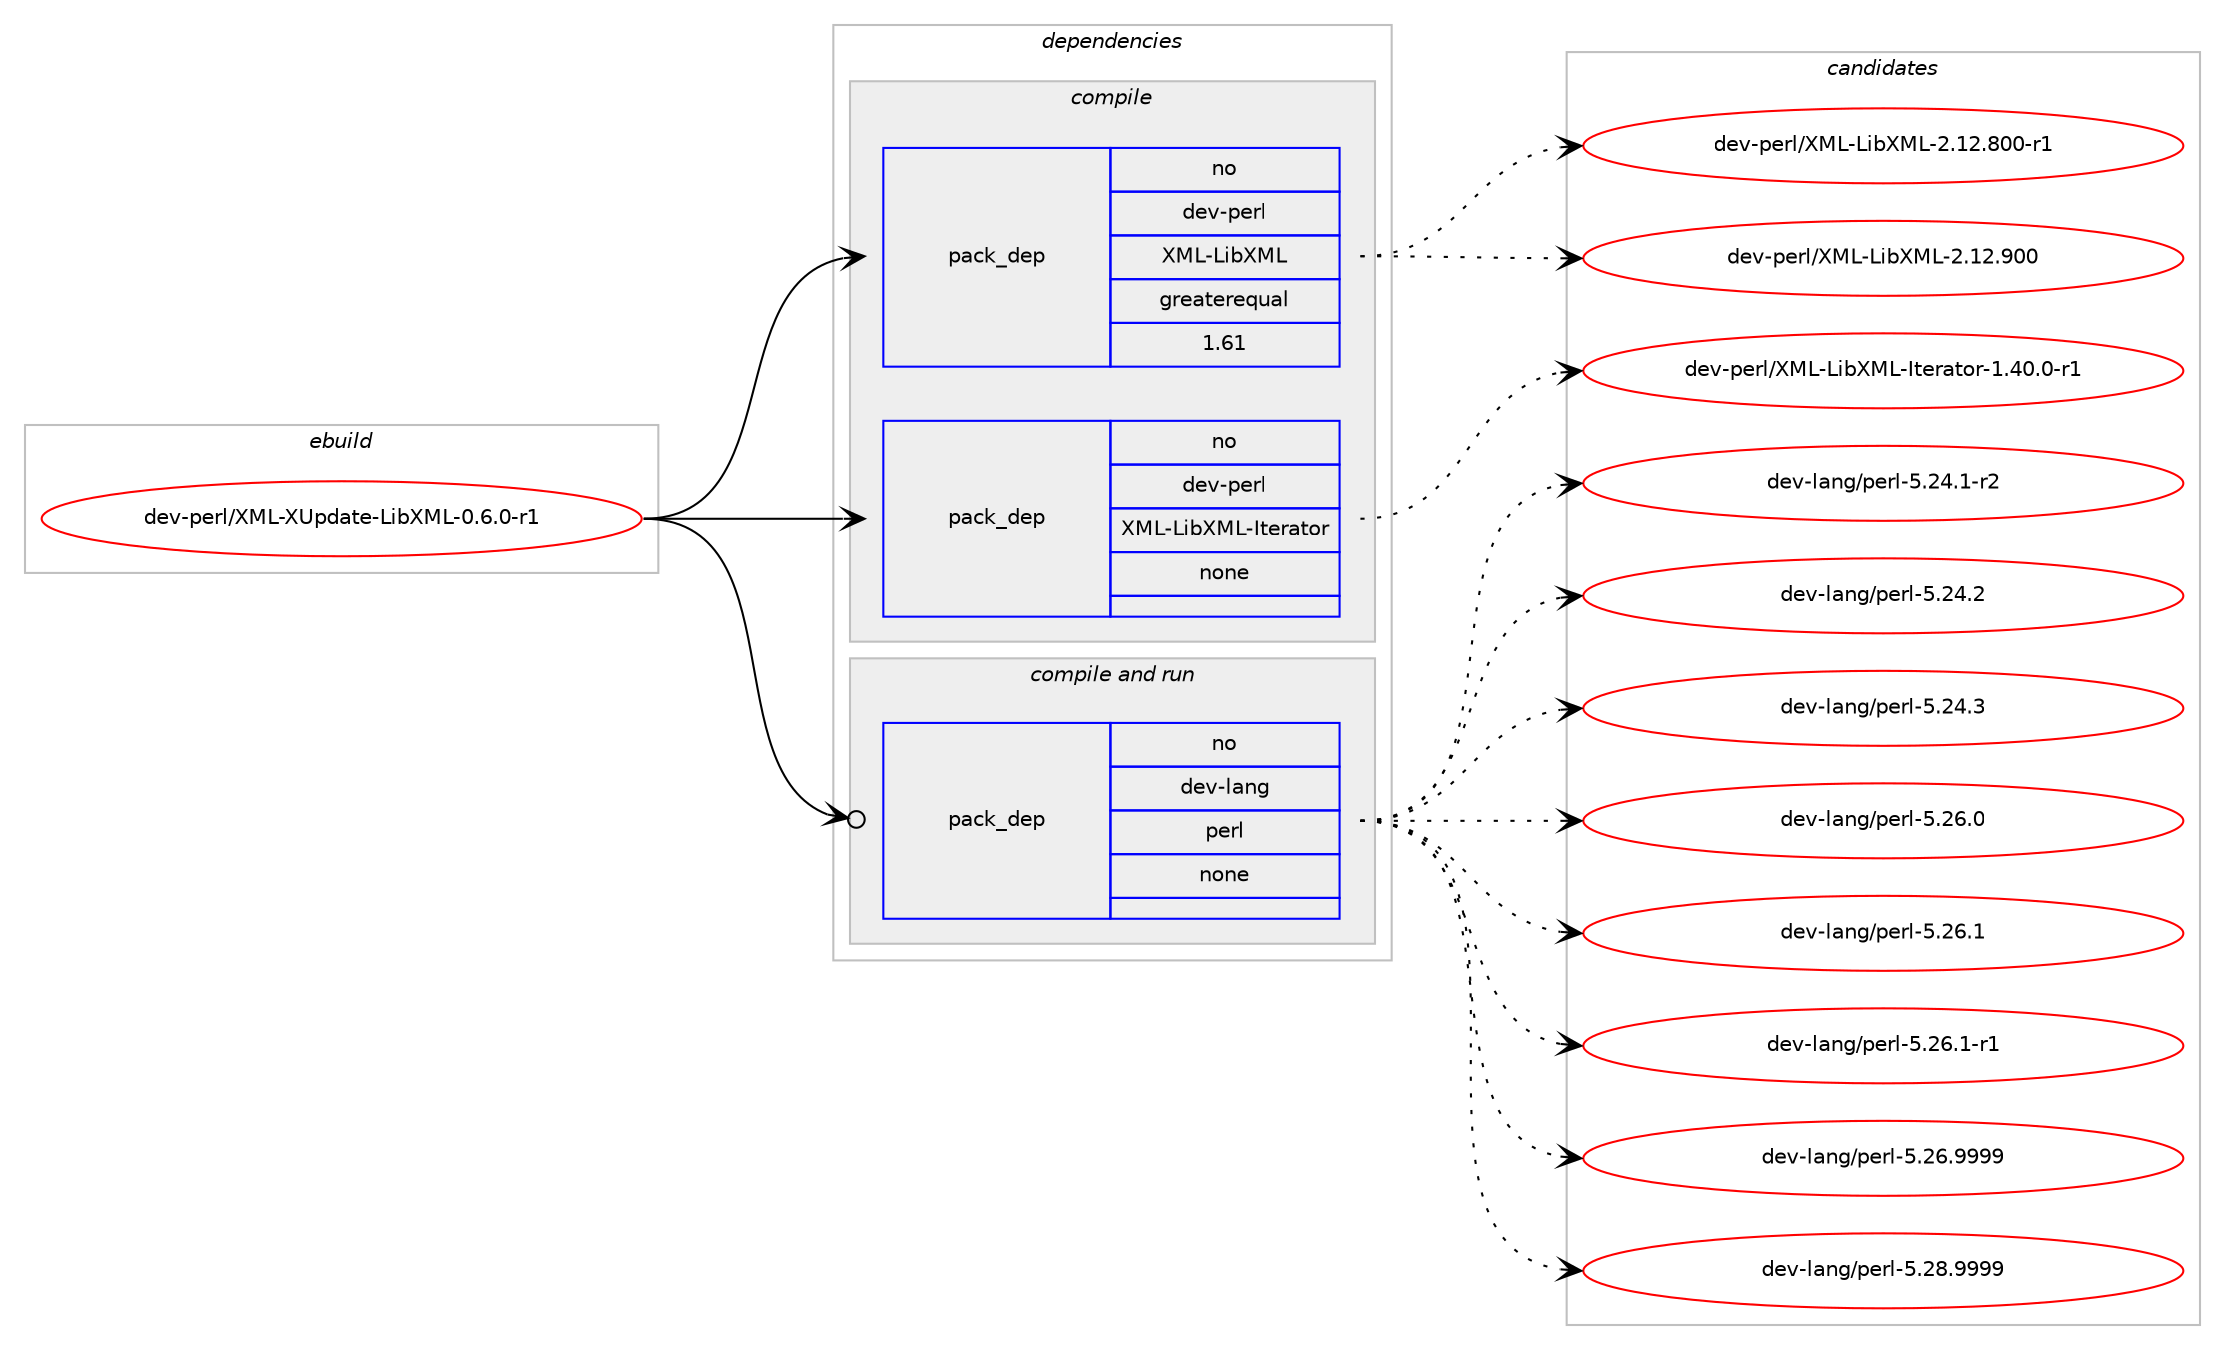 digraph prolog {

# *************
# Graph options
# *************

newrank=true;
concentrate=true;
compound=true;
graph [rankdir=LR,fontname=Helvetica,fontsize=10,ranksep=1.5];#, ranksep=2.5, nodesep=0.2];
edge  [arrowhead=vee];
node  [fontname=Helvetica,fontsize=10];

# **********
# The ebuild
# **********

subgraph cluster_leftcol {
color=gray;
rank=same;
label=<<i>ebuild</i>>;
id [label="dev-perl/XML-XUpdate-LibXML-0.6.0-r1", color=red, width=4, href="../dev-perl/XML-XUpdate-LibXML-0.6.0-r1.svg"];
}

# ****************
# The dependencies
# ****************

subgraph cluster_midcol {
color=gray;
label=<<i>dependencies</i>>;
subgraph cluster_compile {
fillcolor="#eeeeee";
style=filled;
label=<<i>compile</i>>;
subgraph pack109099 {
dependency141074 [label=<<TABLE BORDER="0" CELLBORDER="1" CELLSPACING="0" CELLPADDING="4" WIDTH="220"><TR><TD ROWSPAN="6" CELLPADDING="30">pack_dep</TD></TR><TR><TD WIDTH="110">no</TD></TR><TR><TD>dev-perl</TD></TR><TR><TD>XML-LibXML</TD></TR><TR><TD>greaterequal</TD></TR><TR><TD>1.61</TD></TR></TABLE>>, shape=none, color=blue];
}
id:e -> dependency141074:w [weight=20,style="solid",arrowhead="vee"];
subgraph pack109100 {
dependency141075 [label=<<TABLE BORDER="0" CELLBORDER="1" CELLSPACING="0" CELLPADDING="4" WIDTH="220"><TR><TD ROWSPAN="6" CELLPADDING="30">pack_dep</TD></TR><TR><TD WIDTH="110">no</TD></TR><TR><TD>dev-perl</TD></TR><TR><TD>XML-LibXML-Iterator</TD></TR><TR><TD>none</TD></TR><TR><TD></TD></TR></TABLE>>, shape=none, color=blue];
}
id:e -> dependency141075:w [weight=20,style="solid",arrowhead="vee"];
}
subgraph cluster_compileandrun {
fillcolor="#eeeeee";
style=filled;
label=<<i>compile and run</i>>;
subgraph pack109101 {
dependency141076 [label=<<TABLE BORDER="0" CELLBORDER="1" CELLSPACING="0" CELLPADDING="4" WIDTH="220"><TR><TD ROWSPAN="6" CELLPADDING="30">pack_dep</TD></TR><TR><TD WIDTH="110">no</TD></TR><TR><TD>dev-lang</TD></TR><TR><TD>perl</TD></TR><TR><TD>none</TD></TR><TR><TD></TD></TR></TABLE>>, shape=none, color=blue];
}
id:e -> dependency141076:w [weight=20,style="solid",arrowhead="odotvee"];
}
subgraph cluster_run {
fillcolor="#eeeeee";
style=filled;
label=<<i>run</i>>;
}
}

# **************
# The candidates
# **************

subgraph cluster_choices {
rank=same;
color=gray;
label=<<i>candidates</i>>;

subgraph choice109099 {
color=black;
nodesep=1;
choice10010111845112101114108478877764576105988877764550464950465648484511449 [label="dev-perl/XML-LibXML-2.12.800-r1", color=red, width=4,href="../dev-perl/XML-LibXML-2.12.800-r1.svg"];
choice1001011184511210111410847887776457610598887776455046495046574848 [label="dev-perl/XML-LibXML-2.12.900", color=red, width=4,href="../dev-perl/XML-LibXML-2.12.900.svg"];
dependency141074:e -> choice10010111845112101114108478877764576105988877764550464950465648484511449:w [style=dotted,weight="100"];
dependency141074:e -> choice1001011184511210111410847887776457610598887776455046495046574848:w [style=dotted,weight="100"];
}
subgraph choice109100 {
color=black;
nodesep=1;
choice1001011184511210111410847887776457610598887776457311610111497116111114454946524846484511449 [label="dev-perl/XML-LibXML-Iterator-1.40.0-r1", color=red, width=4,href="../dev-perl/XML-LibXML-Iterator-1.40.0-r1.svg"];
dependency141075:e -> choice1001011184511210111410847887776457610598887776457311610111497116111114454946524846484511449:w [style=dotted,weight="100"];
}
subgraph choice109101 {
color=black;
nodesep=1;
choice100101118451089711010347112101114108455346505246494511450 [label="dev-lang/perl-5.24.1-r2", color=red, width=4,href="../dev-lang/perl-5.24.1-r2.svg"];
choice10010111845108971101034711210111410845534650524650 [label="dev-lang/perl-5.24.2", color=red, width=4,href="../dev-lang/perl-5.24.2.svg"];
choice10010111845108971101034711210111410845534650524651 [label="dev-lang/perl-5.24.3", color=red, width=4,href="../dev-lang/perl-5.24.3.svg"];
choice10010111845108971101034711210111410845534650544648 [label="dev-lang/perl-5.26.0", color=red, width=4,href="../dev-lang/perl-5.26.0.svg"];
choice10010111845108971101034711210111410845534650544649 [label="dev-lang/perl-5.26.1", color=red, width=4,href="../dev-lang/perl-5.26.1.svg"];
choice100101118451089711010347112101114108455346505446494511449 [label="dev-lang/perl-5.26.1-r1", color=red, width=4,href="../dev-lang/perl-5.26.1-r1.svg"];
choice10010111845108971101034711210111410845534650544657575757 [label="dev-lang/perl-5.26.9999", color=red, width=4,href="../dev-lang/perl-5.26.9999.svg"];
choice10010111845108971101034711210111410845534650564657575757 [label="dev-lang/perl-5.28.9999", color=red, width=4,href="../dev-lang/perl-5.28.9999.svg"];
dependency141076:e -> choice100101118451089711010347112101114108455346505246494511450:w [style=dotted,weight="100"];
dependency141076:e -> choice10010111845108971101034711210111410845534650524650:w [style=dotted,weight="100"];
dependency141076:e -> choice10010111845108971101034711210111410845534650524651:w [style=dotted,weight="100"];
dependency141076:e -> choice10010111845108971101034711210111410845534650544648:w [style=dotted,weight="100"];
dependency141076:e -> choice10010111845108971101034711210111410845534650544649:w [style=dotted,weight="100"];
dependency141076:e -> choice100101118451089711010347112101114108455346505446494511449:w [style=dotted,weight="100"];
dependency141076:e -> choice10010111845108971101034711210111410845534650544657575757:w [style=dotted,weight="100"];
dependency141076:e -> choice10010111845108971101034711210111410845534650564657575757:w [style=dotted,weight="100"];
}
}

}
